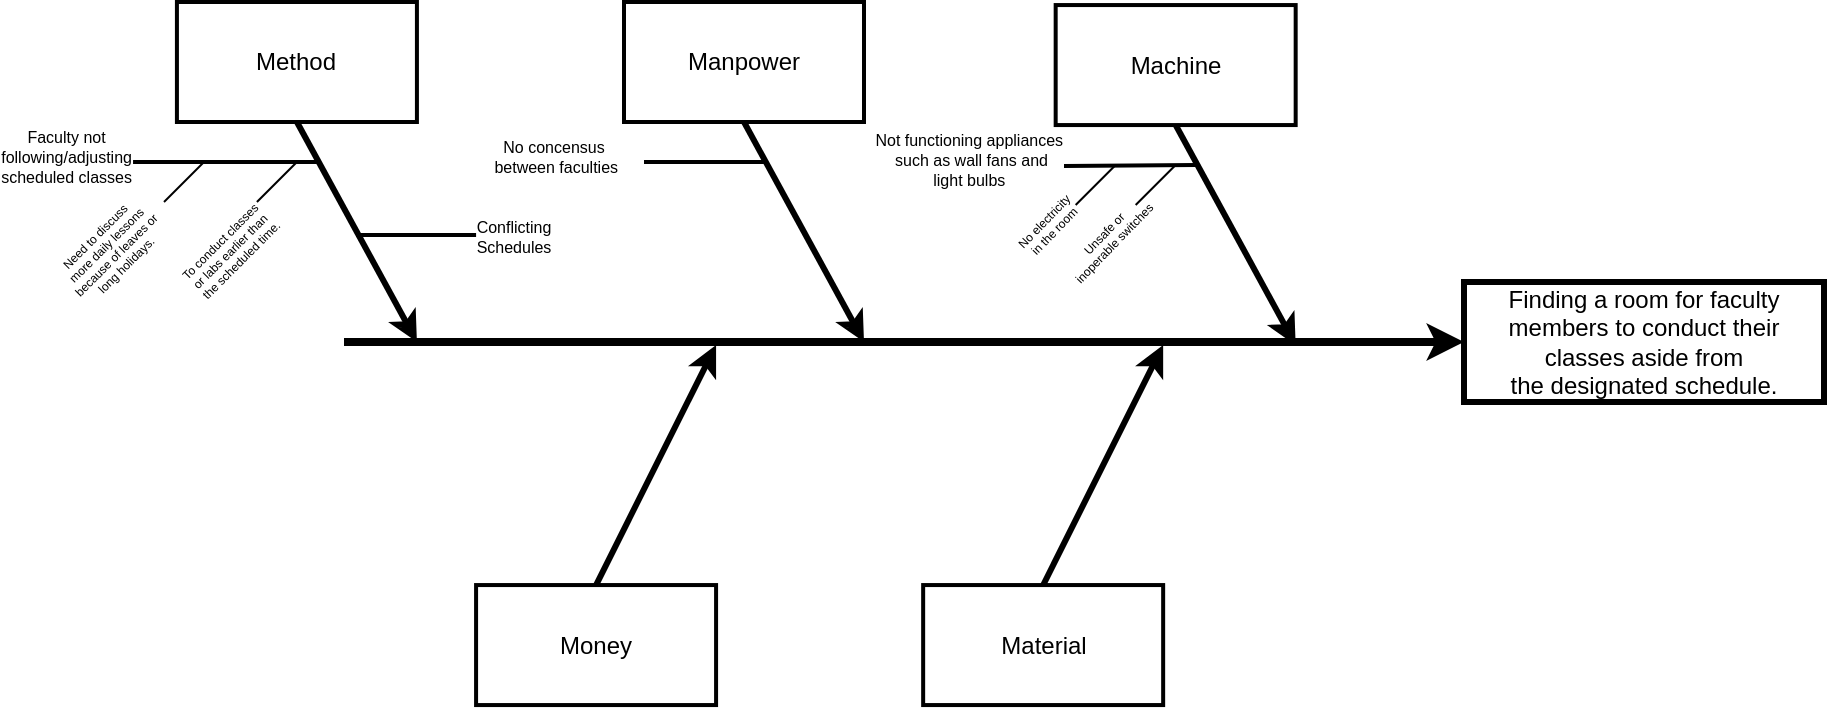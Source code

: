 <mxfile version="22.1.7" type="github">
  <diagram name="Page-1" id="4fc8d65c-f3f6-feb3-4d1c-02f59d9f9886">
    <mxGraphModel dx="2414" dy="848" grid="1" gridSize="10" guides="1" tooltips="1" connect="1" arrows="1" fold="1" page="1" pageScale="1" pageWidth="826" pageHeight="1169" background="none" math="0" shadow="0">
      <root>
        <mxCell id="0" />
        <mxCell id="1" parent="0" />
        <mxCell id="2" value="Method" style="whiteSpace=wrap;strokeWidth=2" parent="1" vertex="1">
          <mxGeometry x="36.458" y="110" width="120" height="60" as="geometry" />
        </mxCell>
        <mxCell id="5" value="Money" style="whiteSpace=wrap;strokeWidth=2" parent="1" vertex="1">
          <mxGeometry x="186.038" y="401.53" width="120" height="60" as="geometry" />
        </mxCell>
        <mxCell id="8" value="Finding a room for faculty members to conduct their classes aside from&#xa;the designated schedule." style="whiteSpace=wrap;strokeWidth=3" parent="1" vertex="1">
          <mxGeometry x="680" y="250" width="180" height="60" as="geometry" />
        </mxCell>
        <mxCell id="9" value="" style="edgeStyle=none;strokeWidth=4" parent="1" target="8" edge="1">
          <mxGeometry width="100" height="100" relative="1" as="geometry">
            <mxPoint x="120" y="280" as="sourcePoint" />
            <mxPoint x="240" y="230" as="targetPoint" />
          </mxGeometry>
        </mxCell>
        <mxCell id="12" value="" style="edgeStyle=none;exitX=0.5;exitY=1;strokeWidth=3" parent="1" source="2" edge="1">
          <mxGeometry width="100" height="100" relative="1" as="geometry">
            <mxPoint x="96.458" y="190" as="sourcePoint" />
            <mxPoint x="156.458" y="280" as="targetPoint" />
          </mxGeometry>
        </mxCell>
        <mxCell id="15" value="" style="edgeStyle=none;exitX=0.5;exitY=0;strokeWidth=3" parent="1" edge="1">
          <mxGeometry width="100" height="100" relative="1" as="geometry">
            <mxPoint x="246.038" y="401.53" as="sourcePoint" />
            <mxPoint x="306.038" y="281.53" as="targetPoint" />
          </mxGeometry>
        </mxCell>
        <mxCell id="16" value="" style="edgeStyle=none;endArrow=none;strokeWidth=2" parent="1" edge="1" source="114">
          <mxGeometry width="100" height="100" relative="1" as="geometry">
            <mxPoint x="46.458" y="190" as="sourcePoint" />
            <mxPoint x="106.458" y="190" as="targetPoint" />
          </mxGeometry>
        </mxCell>
        <mxCell id="38" value="" style="edgeStyle=none;endArrow=none;" parent="1" edge="1">
          <mxGeometry width="100" height="100" relative="1" as="geometry">
            <mxPoint x="76.458" y="210" as="sourcePoint" />
            <mxPoint x="96.458" y="190" as="targetPoint" />
          </mxGeometry>
        </mxCell>
        <mxCell id="39" value="" style="edgeStyle=none;endArrow=none;" parent="1" edge="1">
          <mxGeometry width="100" height="100" relative="1" as="geometry">
            <mxPoint x="30" y="210" as="sourcePoint" />
            <mxPoint x="50" y="190" as="targetPoint" />
          </mxGeometry>
        </mxCell>
        <mxCell id="114" value="Faculty not &#xa;following/adjusting &#xa;scheduled classes" style="text;spacingTop=-5;fontSize=8;align=center;verticalAlign=middle;points=[]" parent="1" vertex="1">
          <mxGeometry x="-51.94" y="180" width="66.46" height="20" as="geometry" />
        </mxCell>
        <mxCell id="129" value="Need to discuss&#xa; more daily lessons&#xa; because of leaves or&#xa; long holidays." style="text;spacingTop=-5;fontSize=6;align=center;verticalAlign=middle;points=[];direction=west;rotation=315;" parent="1" vertex="1">
          <mxGeometry x="-10.004" y="226.529" width="30" height="20.0" as="geometry" />
        </mxCell>
        <mxCell id="143" value="Manpower" style="whiteSpace=wrap;strokeWidth=2" parent="1" vertex="1">
          <mxGeometry x="260" y="110.0" width="120" height="60" as="geometry" />
        </mxCell>
        <mxCell id="144" value="Material" style="whiteSpace=wrap;strokeWidth=2" parent="1" vertex="1">
          <mxGeometry x="409.58" y="401.53" width="120" height="60" as="geometry" />
        </mxCell>
        <mxCell id="145" value="" style="edgeStyle=none;exitX=0.5;exitY=1;strokeWidth=3" parent="1" source="143" edge="1">
          <mxGeometry width="100" height="100" relative="1" as="geometry">
            <mxPoint x="320" y="190.0" as="sourcePoint" />
            <mxPoint x="380" y="280.0" as="targetPoint" />
          </mxGeometry>
        </mxCell>
        <mxCell id="146" value="" style="edgeStyle=none;exitX=0.5;exitY=0;strokeWidth=3" parent="1" edge="1">
          <mxGeometry width="100" height="100" relative="1" as="geometry">
            <mxPoint x="469.58" y="401.53" as="sourcePoint" />
            <mxPoint x="529.58" y="281.53" as="targetPoint" />
          </mxGeometry>
        </mxCell>
        <mxCell id="147" value="" style="edgeStyle=none;endArrow=none;strokeWidth=2" parent="1" edge="1">
          <mxGeometry width="100" height="100" relative="1" as="geometry">
            <mxPoint x="270.0" y="190.0" as="sourcePoint" />
            <mxPoint x="330" y="190.0" as="targetPoint" />
          </mxGeometry>
        </mxCell>
        <mxCell id="176" value="No concensus&#xa; between faculties" style="text;spacingTop=-5;fontSize=8;align=center;verticalAlign=middle;points=[]" parent="1" vertex="1">
          <mxGeometry x="210.0" y="180.0" width="30" height="20.0" as="geometry" />
        </mxCell>
        <mxCell id="204" value="Machine" style="whiteSpace=wrap;strokeWidth=2" parent="1" vertex="1">
          <mxGeometry x="475.833" y="111.528" width="120" height="60" as="geometry" />
        </mxCell>
        <mxCell id="206" value="" style="edgeStyle=none;exitX=0.5;exitY=1;strokeWidth=3" parent="1" source="204" edge="1">
          <mxGeometry width="100" height="100" relative="1" as="geometry">
            <mxPoint x="535.833" y="191.528" as="sourcePoint" />
            <mxPoint x="595.833" y="281.528" as="targetPoint" />
          </mxGeometry>
        </mxCell>
        <mxCell id="208" value="" style="edgeStyle=none;endArrow=none;strokeWidth=2" parent="1" edge="1">
          <mxGeometry width="100" height="100" relative="1" as="geometry">
            <mxPoint x="480" y="192" as="sourcePoint" />
            <mxPoint x="545.833" y="191.528" as="targetPoint" />
          </mxGeometry>
        </mxCell>
        <mxCell id="220" value="" style="edgeStyle=none;endArrow=none;" parent="1" edge="1">
          <mxGeometry width="100" height="100" relative="1" as="geometry">
            <mxPoint x="515.833" y="211.528" as="sourcePoint" />
            <mxPoint x="535.833" y="191.528" as="targetPoint" />
          </mxGeometry>
        </mxCell>
        <mxCell id="221" value="" style="edgeStyle=none;endArrow=none;" parent="1" edge="1">
          <mxGeometry width="100" height="100" relative="1" as="geometry">
            <mxPoint x="485.833" y="211.528" as="sourcePoint" />
            <mxPoint x="505.833" y="191.528" as="targetPoint" />
          </mxGeometry>
        </mxCell>
        <mxCell id="237" value="Not functioning appliances&#xa; such as wall fans and&#xa;light bulbs" style="text;spacingTop=-5;fontSize=8;align=center;verticalAlign=middle;points=[]" parent="1" vertex="1">
          <mxGeometry x="417.633" y="181.528" width="30" height="20.0" as="geometry" />
        </mxCell>
        <mxCell id="243" value="No electricity&#xa;in the room" style="text;spacingTop=-5;fontSize=6;align=center;verticalAlign=middle;points=[];rotation=314;" parent="1" vertex="1">
          <mxGeometry x="459.583" y="213.888" width="30" height="20.0" as="geometry" />
        </mxCell>
        <mxCell id="244" value="Unsafe or&#xa;inoperable switches" style="text;spacingTop=-5;fontSize=6;align=center;verticalAlign=middle;points=[];rotation=314;" parent="1" vertex="1">
          <mxGeometry x="489.583" y="219.998" width="30" height="20.0" as="geometry" />
        </mxCell>
        <mxCell id="FlY8QXYysamf4oGjOvzW-267" value="To conduct classes&#xa;or labs earlier than&#xa; the scheduled time." style="text;spacingTop=-5;fontSize=6;align=center;verticalAlign=middle;points=[];direction=west;rotation=315;" vertex="1" parent="1">
          <mxGeometry x="49.996" y="226.529" width="30" height="20.0" as="geometry" />
        </mxCell>
        <mxCell id="FlY8QXYysamf4oGjOvzW-274" value="" style="edgeStyle=none;endArrow=none;strokeWidth=2" edge="1" parent="1">
          <mxGeometry width="100" height="100" relative="1" as="geometry">
            <mxPoint x="126.04" y="226.53" as="sourcePoint" />
            <mxPoint x="186.04" y="226.53" as="targetPoint" />
          </mxGeometry>
        </mxCell>
        <mxCell id="FlY8QXYysamf4oGjOvzW-275" value="Conflicting&#xa;Schedules" style="text;spacingTop=-5;fontSize=8;align=center;verticalAlign=middle;points=[]" vertex="1" parent="1">
          <mxGeometry x="190.0" y="220.0" width="30" height="20.0" as="geometry" />
        </mxCell>
      </root>
    </mxGraphModel>
  </diagram>
</mxfile>
